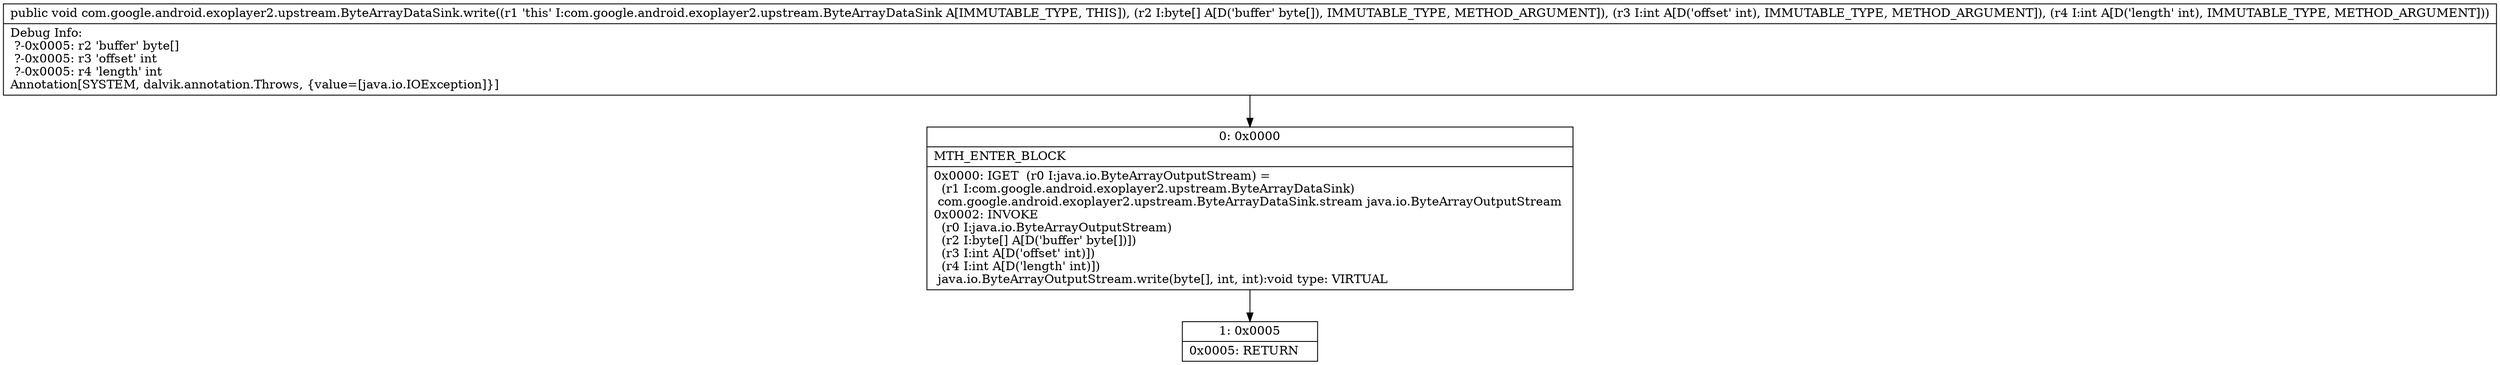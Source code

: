 digraph "CFG forcom.google.android.exoplayer2.upstream.ByteArrayDataSink.write([BII)V" {
Node_0 [shape=record,label="{0\:\ 0x0000|MTH_ENTER_BLOCK\l|0x0000: IGET  (r0 I:java.io.ByteArrayOutputStream) = \l  (r1 I:com.google.android.exoplayer2.upstream.ByteArrayDataSink)\l com.google.android.exoplayer2.upstream.ByteArrayDataSink.stream java.io.ByteArrayOutputStream \l0x0002: INVOKE  \l  (r0 I:java.io.ByteArrayOutputStream)\l  (r2 I:byte[] A[D('buffer' byte[])])\l  (r3 I:int A[D('offset' int)])\l  (r4 I:int A[D('length' int)])\l java.io.ByteArrayOutputStream.write(byte[], int, int):void type: VIRTUAL \l}"];
Node_1 [shape=record,label="{1\:\ 0x0005|0x0005: RETURN   \l}"];
MethodNode[shape=record,label="{public void com.google.android.exoplayer2.upstream.ByteArrayDataSink.write((r1 'this' I:com.google.android.exoplayer2.upstream.ByteArrayDataSink A[IMMUTABLE_TYPE, THIS]), (r2 I:byte[] A[D('buffer' byte[]), IMMUTABLE_TYPE, METHOD_ARGUMENT]), (r3 I:int A[D('offset' int), IMMUTABLE_TYPE, METHOD_ARGUMENT]), (r4 I:int A[D('length' int), IMMUTABLE_TYPE, METHOD_ARGUMENT]))  | Debug Info:\l  ?\-0x0005: r2 'buffer' byte[]\l  ?\-0x0005: r3 'offset' int\l  ?\-0x0005: r4 'length' int\lAnnotation[SYSTEM, dalvik.annotation.Throws, \{value=[java.io.IOException]\}]\l}"];
MethodNode -> Node_0;
Node_0 -> Node_1;
}

